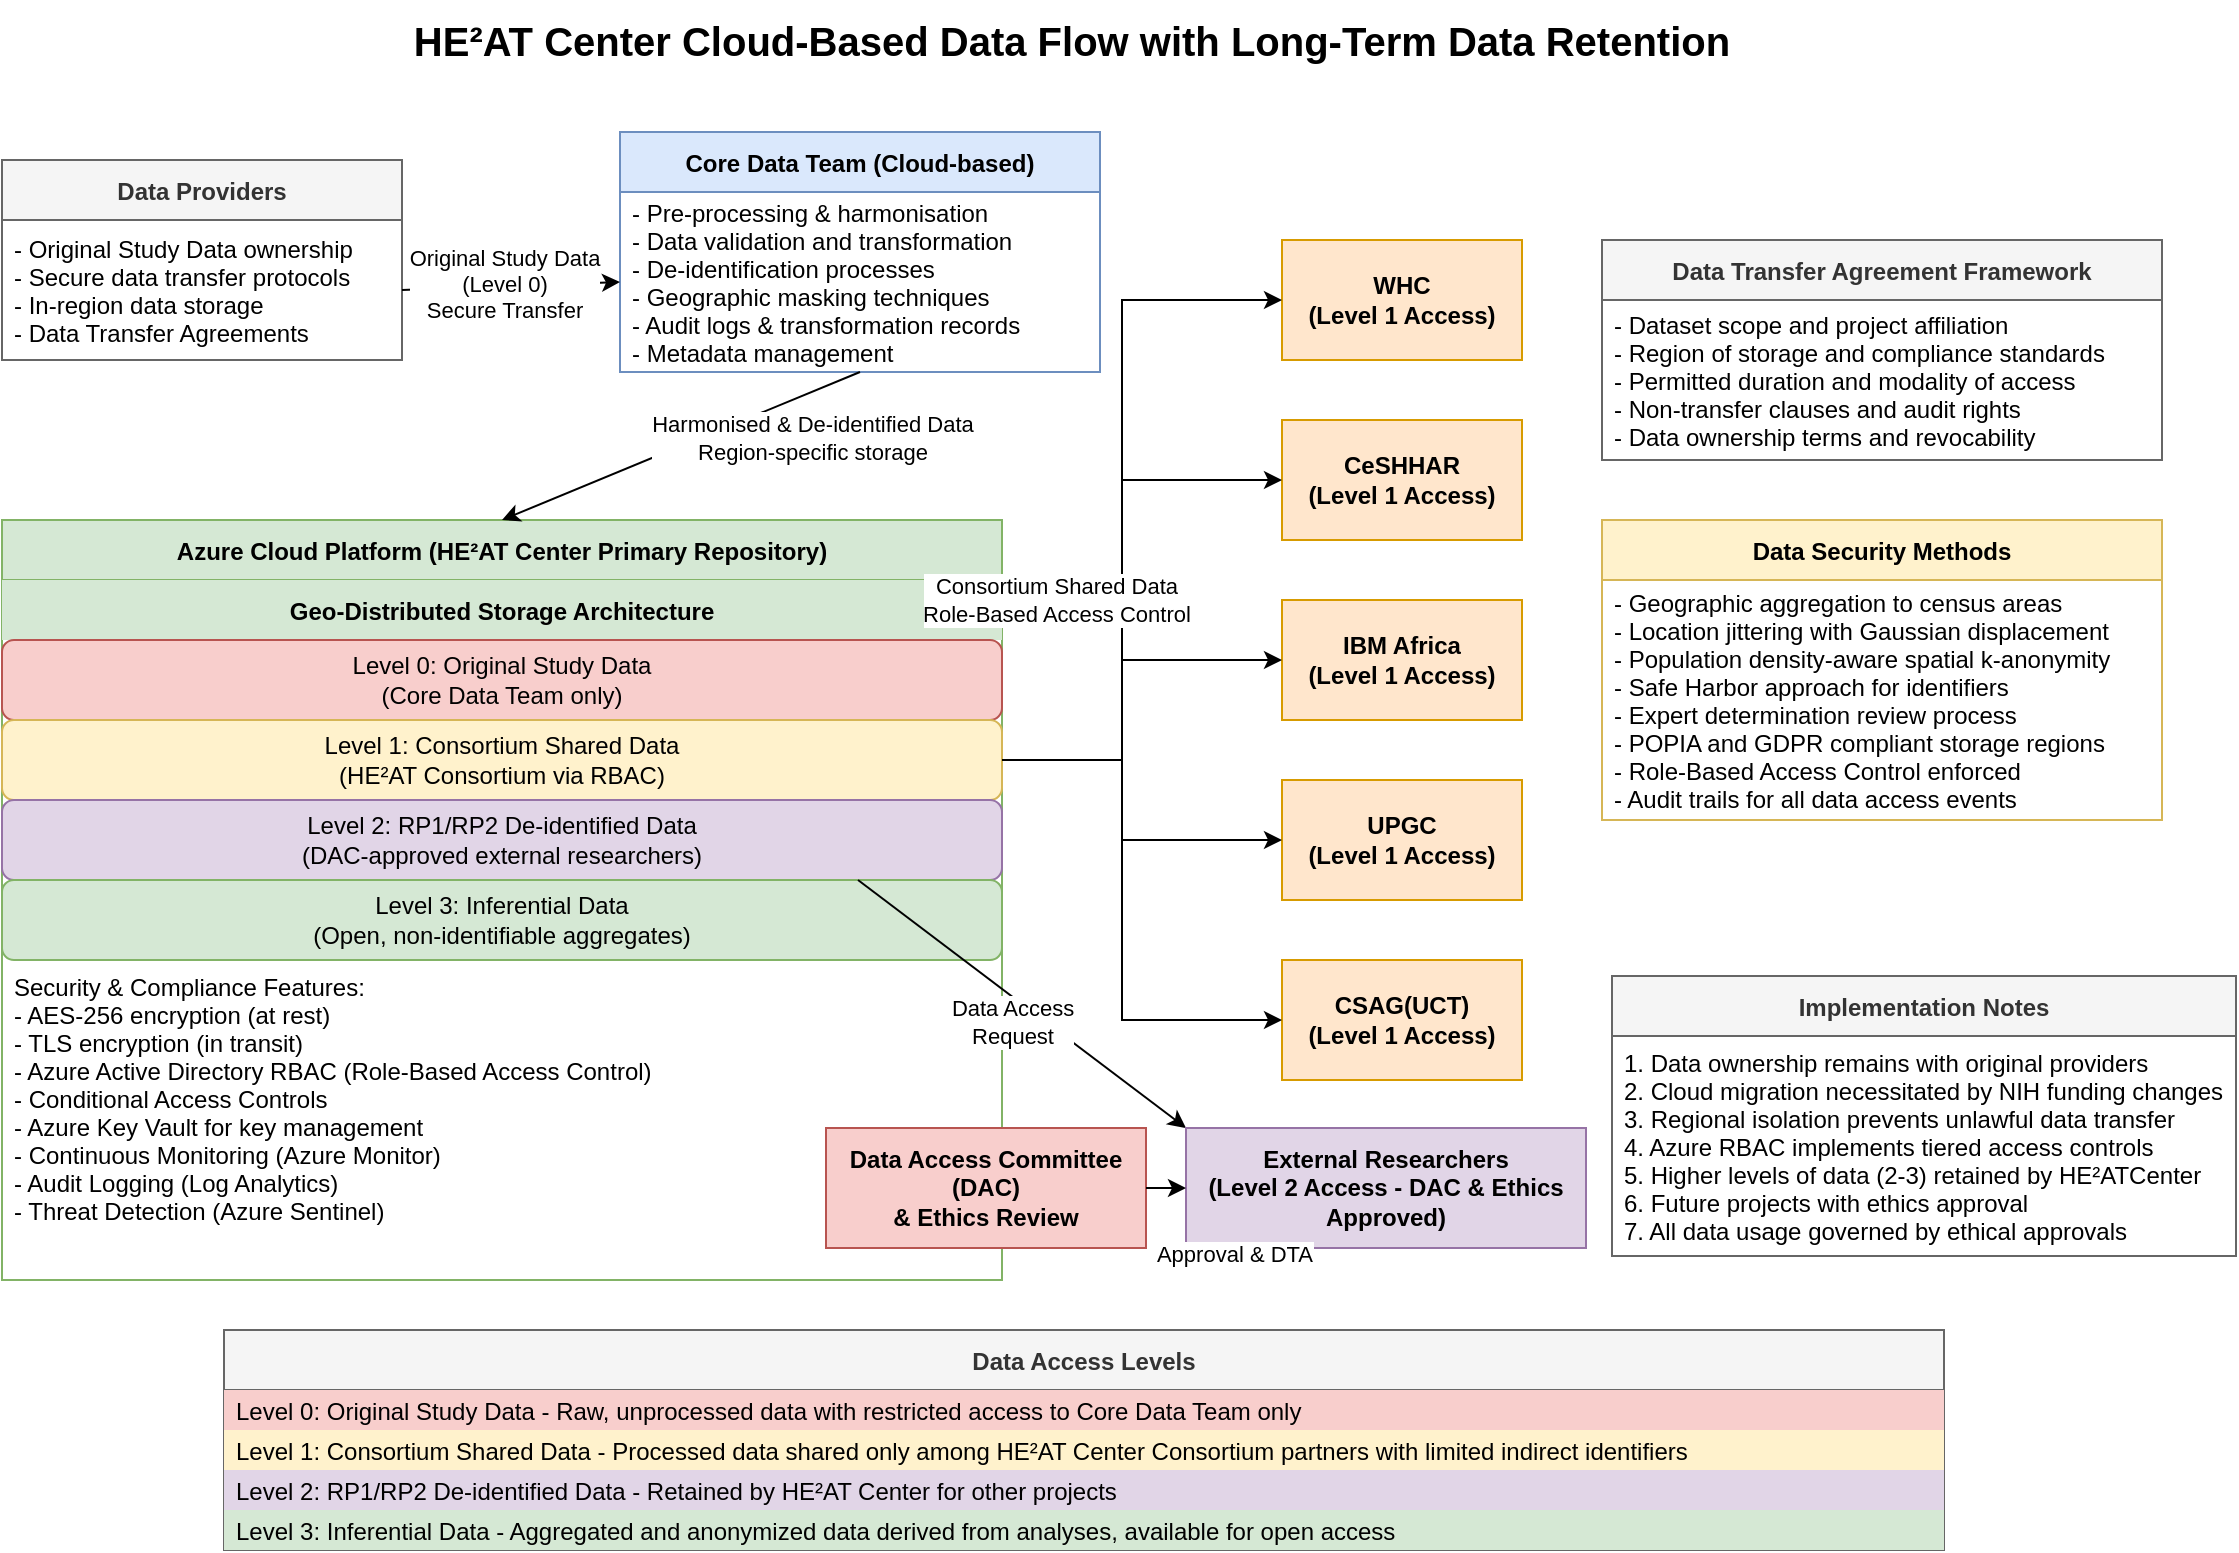 <mxfile>
    <diagram id="heat_center_data_flow" name="HE²AT Center Cloud-Based Data Flow">
        <mxGraphModel dx="690" dy="832" grid="0" gridSize="10" guides="1" tooltips="1" connect="1" arrows="1" fold="1" page="1" pageScale="1" pageWidth="1169" pageHeight="827" background="#ffffff" math="0" shadow="0">
            <root>
                <mxCell id="0"/>
                <mxCell id="1" parent="0"/>
                <mxCell id="title" value="HE²AT Center Cloud-Based Data Flow with Long-Term Data Retention" style="text;html=1;strokeColor=none;fillColor=none;align=center;verticalAlign=middle;whiteSpace=wrap;rounded=0;fontSize=20;fontStyle=1;fontColor=#000000;" parent="1" vertex="1">
                    <mxGeometry x="100" y="20" width="950" height="40" as="geometry"/>
                </mxCell>
                <mxCell id="dataProviderSection" value="Data Providers" style="swimlane;fontStyle=1;childLayout=stackLayout;horizontal=1;startSize=30;horizontalStack=0;resizeParent=1;resizeParentMax=0;resizeLast=0;collapsible=1;marginBottom=0;fillColor=#f5f5f5;strokeColor=#666666;fontColor=#333333;" parent="1" vertex="1">
                    <mxGeometry x="40" y="100" width="200" height="100" as="geometry"/>
                </mxCell>
                <mxCell id="dataProviderInfo" value="- Original Study Data ownership&#10;- Secure data transfer protocols&#10;- In-region data storage&#10;- Data Transfer Agreements" style="text;strokeColor=none;fillColor=none;align=left;verticalAlign=middle;spacingLeft=4;spacingRight=4;overflow=hidden;points=[[0,0.5],[1,0.5]];portConstraint=eastwest;rotatable=0;fontColor=#000000;" parent="dataProviderSection" vertex="1">
                    <mxGeometry y="30" width="200" height="70" as="geometry"/>
                </mxCell>
                <mxCell id="coreDataTeamSection" value="Core Data Team (Cloud-based)" style="swimlane;fontStyle=1;childLayout=stackLayout;horizontal=1;startSize=30;horizontalStack=0;resizeParent=1;resizeParentMax=0;resizeLast=0;collapsible=1;marginBottom=0;fillColor=#dae8fc;strokeColor=#6c8ebf;fontColor=#000000;" parent="1" vertex="1">
                    <mxGeometry x="349" y="86" width="240" height="120" as="geometry"/>
                </mxCell>
                <mxCell id="coreDataTeamInfo" value="- Pre-processing &amp; harmonisation&#10;- Data validation and transformation&#10;- De-identification processes&#10;- Geographic masking techniques&#10;- Audit logs &amp; transformation records&#10;- Metadata management" style="text;strokeColor=none;fillColor=none;align=left;verticalAlign=middle;spacingLeft=4;spacingRight=4;overflow=hidden;points=[[0,0.5],[1,0.5]];portConstraint=eastwest;rotatable=0;fontColor=#000000;" parent="coreDataTeamSection" vertex="1">
                    <mxGeometry y="30" width="240" height="90" as="geometry"/>
                </mxCell>
                <mxCell id="azureCloudSection" value="Azure Cloud Platform (HE²AT Center Primary Repository)" style="swimlane;fontStyle=1;childLayout=stackLayout;horizontal=1;startSize=30;horizontalStack=0;resizeParent=1;resizeParentMax=0;resizeLast=0;collapsible=1;marginBottom=0;fillColor=#d5e8d4;strokeColor=#82b366;fontColor=#000000;" parent="1" vertex="1">
                    <mxGeometry x="40" y="280" width="500" height="380" as="geometry">
                        <mxRectangle x="40" y="280" width="360" height="30" as="alternateBounds"/>
                    </mxGeometry>
                </mxCell>
                <mxCell id="azureCloudHeader" value="Geo-Distributed Storage Architecture" style="text;strokeColor=none;fillColor=#d5e8d4;align=center;verticalAlign=middle;spacingLeft=4;spacingRight=4;overflow=hidden;points=[[0,0.5],[1,0.5]];portConstraint=eastwest;rotatable=0;fontStyle=1;fontColor=#000000;" parent="azureCloudSection" vertex="1">
                    <mxGeometry y="30" width="500" height="30" as="geometry"/>
                </mxCell>
                <mxCell id="levelZeroContainer" value="Level 0: Original Study Data&#10;(Core Data Team only)" style="rounded=1;whiteSpace=wrap;html=1;fillColor=#f8cecc;strokeColor=#b85450;align=center;fontColor=#000000;" parent="azureCloudSection" vertex="1">
                    <mxGeometry y="60" width="500" height="40" as="geometry"/>
                </mxCell>
                <mxCell id="levelOneContainer" value="Level 1: Consortium Shared Data&#10;(HE²AT Consortium via RBAC)" style="rounded=1;whiteSpace=wrap;html=1;fillColor=#fff2cc;strokeColor=#d6b656;align=center;fontColor=#000000;" parent="azureCloudSection" vertex="1">
                    <mxGeometry y="100" width="500" height="40" as="geometry"/>
                </mxCell>
                <mxCell id="levelTwoContainer" value="Level 2: RP1/RP2 De-identified Data&#10;(DAC-approved external researchers)" style="rounded=1;whiteSpace=wrap;html=1;fillColor=#e1d5e7;strokeColor=#9673a6;align=center;fontColor=#000000;" parent="azureCloudSection" vertex="1">
                    <mxGeometry y="140" width="500" height="40" as="geometry"/>
                </mxCell>
                <mxCell id="levelThreeContainer" value="Level 3: Inferential Data&#10;(Open, non-identifiable aggregates)" style="rounded=1;whiteSpace=wrap;html=1;fillColor=#d5e8d4;strokeColor=#82b366;align=center;fontColor=#000000;" parent="azureCloudSection" vertex="1">
                    <mxGeometry y="180" width="500" height="40" as="geometry"/>
                </mxCell>
                <mxCell id="azureToDacFlow" value="" style="endArrow=classic;html=1;rounded=0;strokeColor=#000000;entryX=0;entryY=0;entryDx=0;entryDy=0;" parent="azureCloudSection" target="externalNode" edge="1">
                    <mxGeometry width="50" height="50" relative="1" as="geometry">
                        <mxPoint x="428" y="180" as="sourcePoint"/>
                        <mxPoint x="430" y="303" as="targetPoint"/>
                    </mxGeometry>
                </mxCell>
                <mxCell id="azureToDacLabel" value="Data Access&#10;Request" style="edgeLabel;html=1;align=center;verticalAlign=middle;resizable=0;points=[];" parent="azureToDacFlow" vertex="1" connectable="0">
                    <mxGeometry x="-0.044" y="-1" relative="1" as="geometry">
                        <mxPoint x="-1" y="11" as="offset"/>
                    </mxGeometry>
                </mxCell>
                <mxCell id="azureSecurity" value="Security &amp; Compliance Features:&#10;- AES-256 encryption (at rest)&#10;- TLS encryption (in transit)&#10;- Azure Active Directory RBAC (Role-Based Access Control)&#10;- Conditional Access Controls&#10;- Azure Key Vault for key management&#10;- Continuous Monitoring (Azure Monitor)&#10;- Audit Logging (Log Analytics)&#10;- Threat Detection (Azure Sentinel)" style="text;strokeColor=none;fillColor=none;align=left;verticalAlign=top;spacingLeft=4;spacingRight=4;overflow=hidden;points=[[0,0.5],[1,0.5]];portConstraint=eastwest;rotatable=0;fontColor=#000000;" parent="azureCloudSection" vertex="1">
                    <mxGeometry y="220" width="500" height="160" as="geometry"/>
                </mxCell>
                <mxCell id="ceshharNode" value="CeSHHAR&#10;(Level 1 Access)" style="rounded=0;whiteSpace=wrap;html=1;fillColor=#ffe6cc;strokeColor=#d79b00;fontStyle=1;fontColor=#000000;" parent="1" vertex="1">
                    <mxGeometry x="680" y="230" width="120" height="60" as="geometry"/>
                </mxCell>
                <mxCell id="whcNode" value="WHC&#10;(Level 1 Access)" style="rounded=0;whiteSpace=wrap;html=1;fillColor=#ffe6cc;strokeColor=#d79b00;fontStyle=1;fontColor=#000000;" parent="1" vertex="1">
                    <mxGeometry x="680" y="140" width="120" height="60" as="geometry"/>
                </mxCell>
                <mxCell id="ibmNode" value="IBM Africa&#10;(Level 1 Access)" style="rounded=0;whiteSpace=wrap;html=1;fillColor=#ffe6cc;strokeColor=#d79b00;fontStyle=1;fontColor=#000000;" parent="1" vertex="1">
                    <mxGeometry x="680" y="320" width="120" height="60" as="geometry"/>
                </mxCell>
                <mxCell id="upgcNode" value="UPGC&#10;(Level 1 Access)" style="rounded=0;whiteSpace=wrap;html=1;fillColor=#ffe6cc;strokeColor=#d79b00;fontStyle=1;fontColor=#000000;" parent="1" vertex="1">
                    <mxGeometry x="680" y="410" width="120" height="60" as="geometry"/>
                </mxCell>
                <mxCell id="csagNode" value="CSAG(UCT)&#10;(Level 1 Access)" style="rounded=0;whiteSpace=wrap;html=1;fillColor=#ffe6cc;strokeColor=#d79b00;fontStyle=1;fontColor=#000000;" vertex="1" parent="1">
                    <mxGeometry x="680" y="500" width="120" height="60" as="geometry"/>
                </mxCell>
                <mxCell id="externalNode" value="External Researchers&#10;(Level 2 Access - DAC &amp;amp; Ethics Approved)" style="rounded=0;whiteSpace=wrap;html=1;fillColor=#e1d5e7;strokeColor=#9673a6;fontStyle=1;fontColor=#000000;" parent="1" vertex="1">
                    <mxGeometry x="632" y="584" width="200" height="60" as="geometry"/>
                </mxCell>
                <mxCell id="dacNode" value="Data Access Committee (DAC)&#10;&amp;amp; Ethics Review" style="rounded=0;whiteSpace=wrap;html=1;fillColor=#f8cecc;strokeColor=#b85450;fontStyle=1;fontColor=#000000;" parent="1" vertex="1">
                    <mxGeometry x="452" y="584" width="160" height="60" as="geometry"/>
                </mxCell>
                <mxCell id="dataSecuritySection" value="Data Security Methods" style="swimlane;fontStyle=1;childLayout=stackLayout;horizontal=1;startSize=30;horizontalStack=0;resizeParent=1;resizeParentMax=0;resizeLast=0;collapsible=1;marginBottom=0;fillColor=#fff2cc;strokeColor=#d6b656;fontColor=#000000;" parent="1" vertex="1">
                    <mxGeometry x="840" y="280" width="280" height="150" as="geometry"/>
                </mxCell>
                <mxCell id="deIdentificationInfo" value="- Geographic aggregation to census areas&#10;- Location jittering with Gaussian displacement&#10;- Population density-aware spatial k-anonymity&#10;- Safe Harbor approach for identifiers&#10;- Expert determination review process&#10;- POPIA and GDPR compliant storage regions&#10;- Role-Based Access Control enforced&#10;- Audit trails for all data access events" style="text;strokeColor=none;fillColor=none;align=left;verticalAlign=middle;spacingLeft=4;spacingRight=4;overflow=hidden;points=[[0,0.5],[1,0.5]];portConstraint=eastwest;rotatable=0;fontColor=#000000;" parent="dataSecuritySection" vertex="1">
                    <mxGeometry y="30" width="280" height="120" as="geometry"/>
                </mxCell>
                <mxCell id="dtaSection" value="Data Transfer Agreement Framework" style="swimlane;fontStyle=1;childLayout=stackLayout;horizontal=1;startSize=30;horizontalStack=0;resizeParent=1;resizeParentMax=0;resizeLast=0;collapsible=1;marginBottom=0;fillColor=#f5f5f5;strokeColor=#666666;fontColor=#333333;" parent="1" vertex="1">
                    <mxGeometry x="840" y="140" width="280" height="110" as="geometry"/>
                </mxCell>
                <mxCell id="dtaInfo" value="- Dataset scope and project affiliation&#10;- Region of storage and compliance standards&#10;- Permitted duration and modality of access&#10;- Non-transfer clauses and audit rights&#10;- Data ownership terms and revocability" style="text;strokeColor=none;fillColor=none;align=left;verticalAlign=middle;spacingLeft=4;spacingRight=4;overflow=hidden;points=[[0,0.5],[1,0.5]];portConstraint=eastwest;rotatable=0;fontColor=#000000;" parent="dtaSection" vertex="1">
                    <mxGeometry y="30" width="280" height="80" as="geometry"/>
                </mxCell>
                <mxCell id="dataProviderToCoreFlow" value="" style="endArrow=classic;html=1;rounded=0;exitX=1;exitY=0.5;exitDx=0;exitDy=0;entryX=0;entryY=0.5;entryDx=0;entryDy=0;" parent="1" source="dataProviderInfo" target="coreDataTeamInfo" edge="1">
                    <mxGeometry width="50" height="50" relative="1" as="geometry">
                        <mxPoint x="560" y="410" as="sourcePoint"/>
                        <mxPoint x="610" y="360" as="targetPoint"/>
                    </mxGeometry>
                </mxCell>
                <mxCell id="dataProviderToCoreLabel" value="Original Study Data&#10;(Level 0)&#10;Secure Transfer" style="edgeLabel;html=1;align=center;verticalAlign=middle;resizable=0;points=[];" parent="dataProviderToCoreFlow" vertex="1" connectable="0">
                    <mxGeometry x="-0.067" y="1" relative="1" as="geometry">
                        <mxPoint as="offset"/>
                    </mxGeometry>
                </mxCell>
                <mxCell id="coreToAzureFlow" value="" style="endArrow=classic;html=1;rounded=0;exitX=0.5;exitY=1;exitDx=0;exitDy=0;entryX=0.5;entryY=0;entryDx=0;entryDy=0;strokeColor=#000000;" parent="1" source="coreDataTeamSection" target="azureCloudSection" edge="1">
                    <mxGeometry width="50" height="50" relative="1" as="geometry">
                        <mxPoint x="560" y="410" as="sourcePoint"/>
                        <mxPoint x="610" y="360" as="targetPoint"/>
                    </mxGeometry>
                </mxCell>
                <mxCell id="coreToAzureLabel" value="Harmonised &amp; De-identified Data&#10;Region-specific storage" style="edgeLabel;html=1;align=center;verticalAlign=middle;resizable=0;points=[];" parent="coreToAzureFlow" vertex="1" connectable="0">
                    <mxGeometry x="-0.4" y="1" relative="1" as="geometry">
                        <mxPoint x="29" y="10" as="offset"/>
                    </mxGeometry>
                </mxCell>
                <mxCell id="azureToWhcFlow" value="" style="endArrow=classic;html=1;rounded=0;exitX=1;exitY=0.5;exitDx=0;exitDy=0;entryX=0;entryY=0.5;entryDx=0;entryDy=0;labelBorderColor=#000000;strokeColor=#000000;" parent="1" source="levelOneContainer" target="whcNode" edge="1">
                    <mxGeometry width="50" height="50" relative="1" as="geometry">
                        <mxPoint x="560" y="410" as="sourcePoint"/>
                        <mxPoint x="610" y="360" as="targetPoint"/>
                        <Array as="points">
                            <mxPoint x="600" y="400"/>
                            <mxPoint x="600" y="170"/>
                        </Array>
                    </mxGeometry>
                </mxCell>
                <mxCell id="azureToCeshharFlow" value="" style="endArrow=classic;html=1;rounded=0;exitX=1;exitY=0.5;exitDx=0;exitDy=0;entryX=0;entryY=0.5;entryDx=0;entryDy=0;labelBorderColor=#000000;strokeColor=#000000;" parent="1" source="levelOneContainer" target="ceshharNode" edge="1">
                    <mxGeometry width="50" height="50" relative="1" as="geometry">
                        <mxPoint x="560" y="410" as="sourcePoint"/>
                        <mxPoint x="610" y="360" as="targetPoint"/>
                        <Array as="points">
                            <mxPoint x="600" y="400"/>
                            <mxPoint x="600" y="260"/>
                        </Array>
                    </mxGeometry>
                </mxCell>
                <mxCell id="azureToIbmFlow" value="" style="endArrow=classic;html=1;rounded=0;exitX=1;exitY=0.5;exitDx=0;exitDy=0;entryX=0;entryY=0.5;entryDx=0;entryDy=0;labelBorderColor=#000000;strokeColor=#000000;" parent="1" source="levelOneContainer" target="ibmNode" edge="1">
                    <mxGeometry width="50" height="50" relative="1" as="geometry">
                        <mxPoint x="560" y="410" as="sourcePoint"/>
                        <mxPoint x="610" y="360" as="targetPoint"/>
                        <Array as="points">
                            <mxPoint x="600" y="400"/>
                            <mxPoint x="600" y="350"/>
                        </Array>
                    </mxGeometry>
                </mxCell>
                <mxCell id="azureToUpgcFlow" value="" style="endArrow=classic;html=1;rounded=0;exitX=1;exitY=0.5;exitDx=0;exitDy=0;entryX=0;entryY=0.5;entryDx=0;entryDy=0;labelBorderColor=#000000;strokeColor=#000000;" parent="1" source="levelOneContainer" target="upgcNode" edge="1">
                    <mxGeometry width="50" height="50" relative="1" as="geometry">
                        <mxPoint x="560" y="410" as="sourcePoint"/>
                        <mxPoint x="610" y="360" as="targetPoint"/>
                        <Array as="points">
                            <mxPoint x="600" y="400"/>
                            <mxPoint x="600" y="440"/>
                        </Array>
                    </mxGeometry>
                </mxCell>
                <mxCell id="azureToConsortiumLabel" value="Consortium Shared Data&#10;Role-Based Access Control" style="edgeLabel;html=1;align=center;verticalAlign=middle;resizable=0;points=[];" parent="azureToUpgcFlow" vertex="1" connectable="0">
                    <mxGeometry x="0.537" y="1" relative="1" as="geometry">
                        <mxPoint x="-72" y="-119" as="offset"/>
                    </mxGeometry>
                </mxCell>
                <mxCell id="azureToCsagFlow" value="" style="endArrow=classic;html=1;rounded=0;exitX=1;exitY=0.5;exitDx=0;exitDy=0;entryX=0;entryY=0.5;entryDx=0;entryDy=0;labelBorderColor=#000000;strokeColor=#000000;" edge="1" parent="1" source="levelOneContainer" target="csagNode">
                    <mxGeometry width="50" height="50" relative="1" as="geometry">
                        <mxPoint x="560" y="410" as="sourcePoint"/>
                        <mxPoint x="610" y="360" as="targetPoint"/>
                        <Array as="points">
                            <mxPoint x="600" y="400"/>
                            <mxPoint x="600" y="530"/>
                        </Array>
                    </mxGeometry>
                </mxCell>
                <mxCell id="dacToExternalFlow" value="" style="endArrow=classic;html=1;rounded=0;exitX=1;exitY=0.5;exitDx=0;exitDy=0;entryX=0;entryY=0.5;entryDx=0;entryDy=0;strokeColor=#000000;" parent="1" source="dacNode" target="externalNode" edge="1">
                    <mxGeometry width="50" height="50" relative="1" as="geometry">
                        <mxPoint x="560" y="410" as="sourcePoint"/>
                        <mxPoint x="610" y="360" as="targetPoint"/>
                    </mxGeometry>
                </mxCell>
                <mxCell id="dacToExternalLabel" value="Approval &amp; DTA" style="edgeLabel;html=1;align=center;verticalAlign=middle;resizable=0;points=[];" parent="dacToExternalFlow" vertex="1" connectable="0">
                    <mxGeometry x="-0.05" relative="1" as="geometry">
                        <mxPoint x="34" y="33" as="offset"/>
                    </mxGeometry>
                </mxCell>
                <mxCell id="legendSection" value="Data Access Levels" style="swimlane;fontStyle=1;childLayout=stackLayout;horizontal=1;startSize=30;horizontalStack=0;resizeParent=1;resizeParentMax=0;resizeLast=0;collapsible=1;marginBottom=0;fillColor=#f5f5f5;strokeColor=#666666;fontColor=#333333;" parent="1" vertex="1">
                    <mxGeometry x="151" y="685" width="860" height="110" as="geometry"/>
                </mxCell>
                <mxCell id="legend1" value="Level 0: Original Study Data - Raw, unprocessed data with restricted access to Core Data Team only" style="text;strokeColor=none;fillColor=#f8cecc;align=left;verticalAlign=middle;spacingLeft=4;spacingRight=4;overflow=hidden;points=[[0,0.5],[1,0.5]];portConstraint=eastwest;rotatable=0;fontColor=#000000;" parent="legendSection" vertex="1">
                    <mxGeometry y="30" width="860" height="20" as="geometry"/>
                </mxCell>
                <mxCell id="legend2" value="Level 1: Consortium Shared Data - Processed data shared only among HE²AT Center Consortium partners with limited indirect identifiers" style="text;strokeColor=none;fillColor=#fff2cc;align=left;verticalAlign=middle;spacingLeft=4;spacingRight=4;overflow=hidden;points=[[0,0.5],[1,0.5]];portConstraint=eastwest;rotatable=0;fontColor=#000000;" parent="legendSection" vertex="1">
                    <mxGeometry y="50" width="860" height="20" as="geometry"/>
                </mxCell>
                <mxCell id="legend3" value="Level 2: RP1/RP2 De-identified Data - Retained by HE²AT Center for other projects" style="text;strokeColor=none;fillColor=#e1d5e7;align=left;verticalAlign=middle;spacingLeft=4;spacingRight=4;overflow=hidden;points=[[0,0.5],[1,0.5]];portConstraint=eastwest;rotatable=0;fontColor=#000000;" parent="legendSection" vertex="1">
                    <mxGeometry y="70" width="860" height="20" as="geometry"/>
                </mxCell>
                <mxCell id="legend4" value="Level 3: Inferential Data - Aggregated and anonymized data derived from analyses, available for open access" style="text;strokeColor=none;fillColor=#d5e8d4;align=left;verticalAlign=middle;spacingLeft=4;spacingRight=4;overflow=hidden;points=[[0,0.5],[1,0.5]];portConstraint=eastwest;rotatable=0;fontColor=#000000;" parent="legendSection" vertex="1">
                    <mxGeometry y="90" width="860" height="20" as="geometry"/>
                </mxCell>
                <mxCell id="notesSection" value="Implementation Notes" style="swimlane;fontStyle=1;childLayout=stackLayout;horizontal=1;startSize=30;horizontalStack=0;resizeParent=1;resizeParentMax=0;resizeLast=0;collapsible=1;marginBottom=0;fillColor=#f5f5f5;strokeColor=#666666;fontColor=#333333;" parent="1" vertex="1">
                    <mxGeometry x="845" y="508" width="312" height="140" as="geometry"/>
                </mxCell>
                <mxCell id="notesList" value="1. Data ownership remains with original providers&#10;2. Cloud migration necessitated by NIH funding changes&#10;3. Regional isolation prevents unlawful data transfer&#10;4. Azure RBAC implements tiered access controls&#10;5. Higher levels of data (2-3) retained by HE²ATCenter&#10;6. Future projects with ethics approval&#10;7. All data usage governed by ethical approvals" style="text;strokeColor=none;fillColor=none;align=left;verticalAlign=middle;spacingLeft=4;spacingRight=4;overflow=hidden;points=[[0,0.5],[1,0.5]];portConstraint=eastwest;rotatable=0;fontColor=#000000;" parent="notesSection" vertex="1">
                    <mxGeometry y="30" width="312" height="110" as="geometry"/>
                </mxCell>
            </root>
        </mxGraphModel>
    </diagram>
</mxfile>